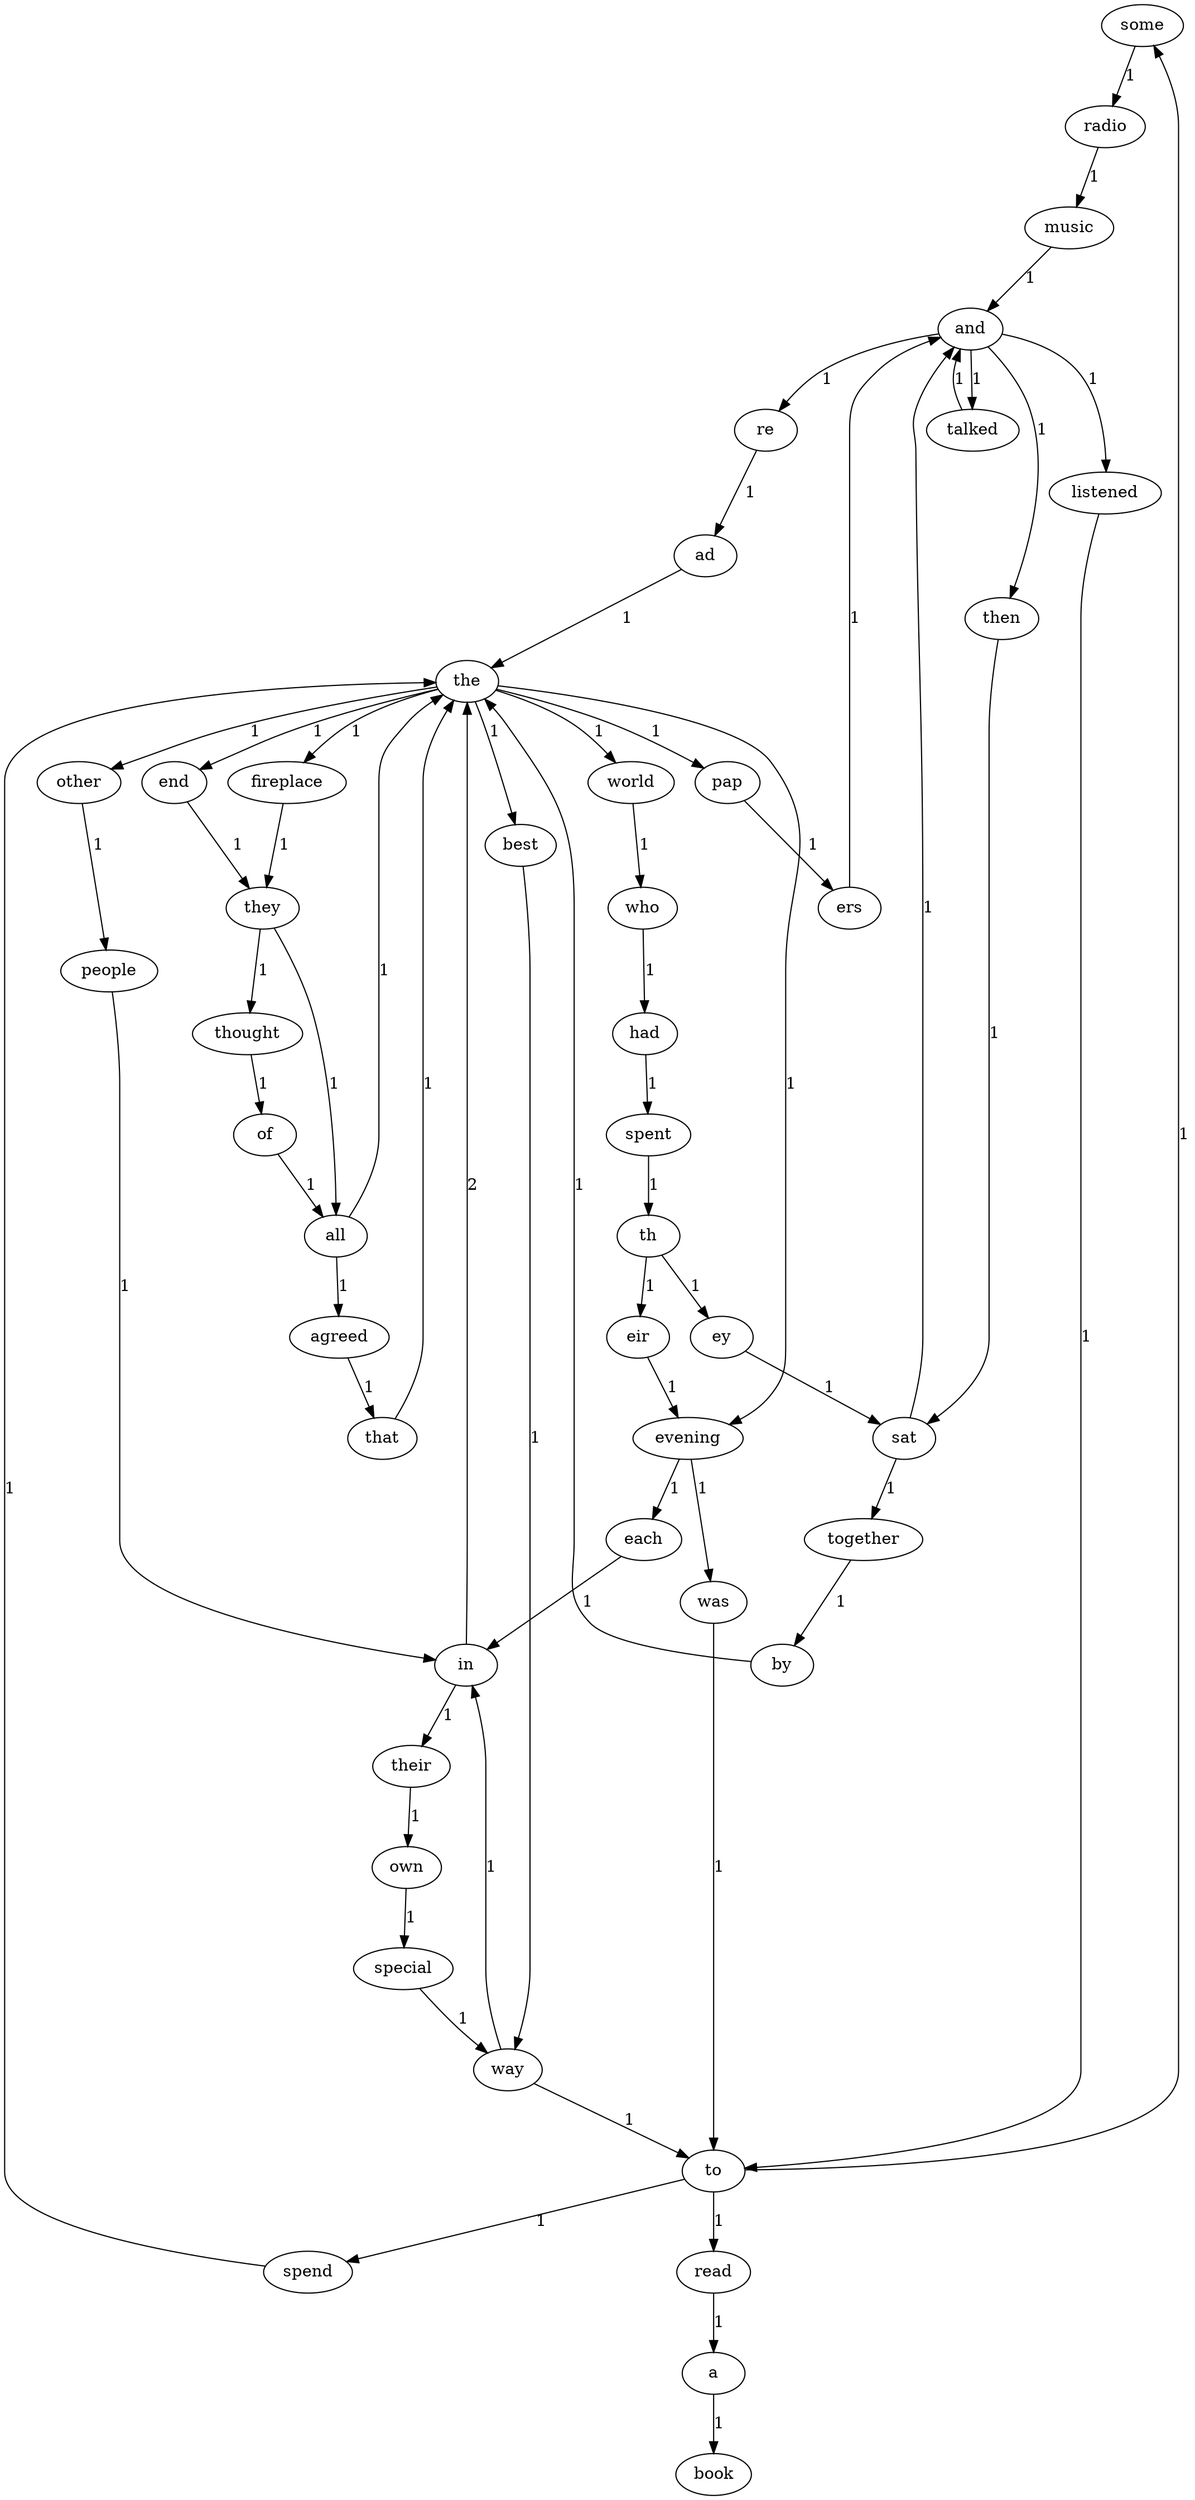 digraph G {
  "some" -> "radio" [label="1"];
  "other" -> "people" [label="1"];
  "thought" -> "of" [label="1"];
  "own" -> "special" [label="1"];
  "their" -> "own" [label="1"];
  "had" -> "spent" [label="1"];
  "best" -> "way" [label="1"];
  "fireplace" -> "they" [label="1"];
  "radio" -> "music" [label="1"];
  "eir" -> "evening" [label="1"];
  "that" -> "the" [label="1"];
  "music" -> "and" [label="1"];
  "world" -> "who" [label="1"];
  "and" -> "talked" [label="1"];
  "and" -> "re" [label="1"];
  "and" -> "listened" [label="1"];
  "and" -> "then" [label="1"];
  "by" -> "the" [label="1"];
  "of" -> "all" [label="1"];
  "spend" -> "the" [label="1"];
  "listened" -> "to" [label="1"];
  "end" -> "they" [label="1"];
  "pap" -> "ers" [label="1"];
  "together" -> "by" [label="1"];
  "they" -> "all" [label="1"];
  "they" -> "thought" [label="1"];
  "agreed" -> "that" [label="1"];
  "all" -> "the" [label="1"];
  "all" -> "agreed" [label="1"];
  "a" -> "book" [label="1"];
  "ad" -> "the" [label="1"];
  "read" -> "a" [label="1"];
  "in" -> "the" [label="2"];
  "in" -> "their" [label="1"];
  "sat" -> "and" [label="1"];
  "sat" -> "together" [label="1"];
  "ers" -> "and" [label="1"];
  "spent" -> "th" [label="1"];
  "was" -> "to" [label="1"];
  "then" -> "sat" [label="1"];
  "people" -> "in" [label="1"];
  "each" -> "in" [label="1"];
  "way" -> "in" [label="1"];
  "way" -> "to" [label="1"];
  "the" -> "other" [label="1"];
  "the" -> "world" [label="1"];
  "the" -> "end" [label="1"];
  "the" -> "best" [label="1"];
  "the" -> "evening" [label="1"];
  "the" -> "fireplace" [label="1"];
  "the" -> "pap" [label="1"];
  "talked" -> "and" [label="1"];
  "special" -> "way" [label="1"];
  "re" -> "ad" [label="1"];
  "th" -> "ey" [label="1"];
  "th" -> "eir" [label="1"];
  "ey" -> "sat" [label="1"];
  "to" -> "some" [label="1"];
  "to" -> "read" [label="1"];
  "to" -> "spend" [label="1"];
  "evening" -> "was" [label="1"];
  "evening" -> "each" [label="1"];
  "who" -> "had" [label="1"];
}
